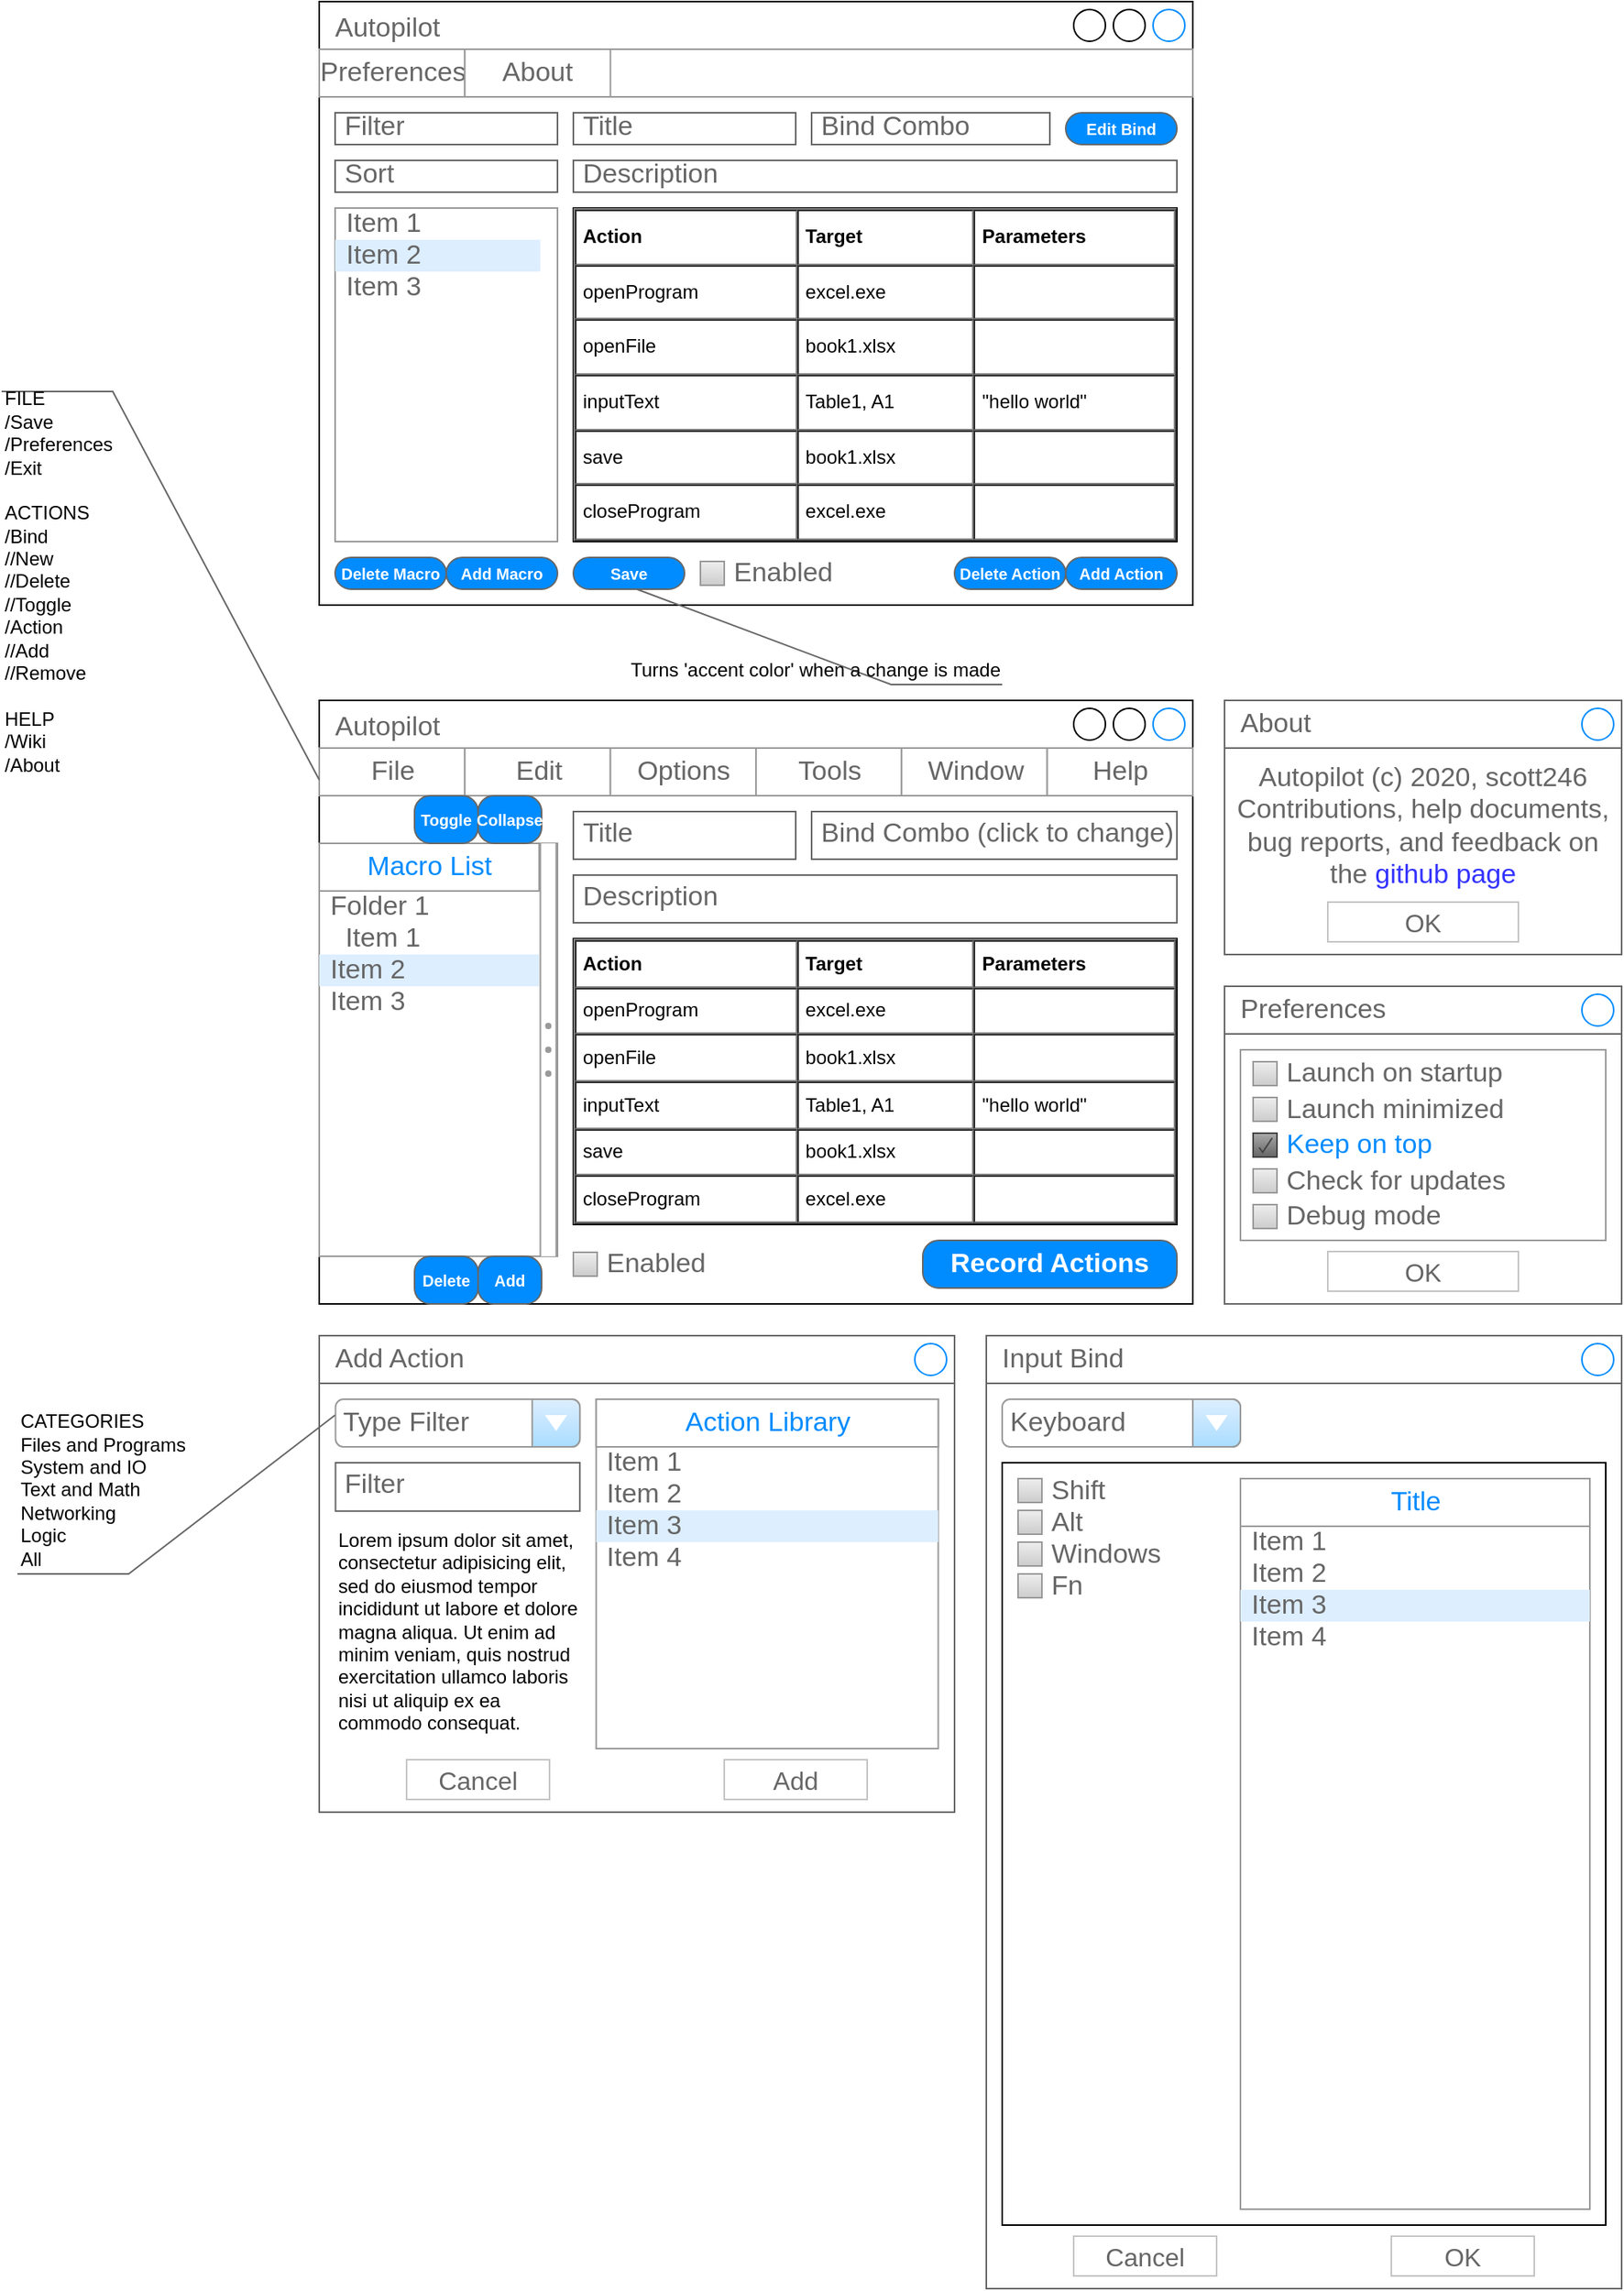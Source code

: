 <mxfile version="12.4.2" type="device" pages="1"><diagram id="YAPkU_yt1FOHtVR8c5gm" name="Views"><mxGraphModel dx="1922" dy="1892" grid="1" gridSize="10" guides="1" tooltips="1" connect="1" arrows="1" fold="1" page="1" pageScale="1" pageWidth="850" pageHeight="1100" math="0" shadow="0"><root><mxCell id="0"/><mxCell id="1" parent="0"/><mxCell id="EOJ3lp3D8dpg8eL5XDfX-2" value="Autopilot" style="strokeWidth=1;shadow=0;dashed=0;align=center;html=1;shape=mxgraph.mockup.containers.window;align=left;verticalAlign=top;spacingLeft=8;strokeColor2=#008cff;strokeColor3=#c4c4c4;fontColor=#666666;mainText=;fontSize=17;labelBackgroundColor=none;" parent="1" vertex="1"><mxGeometry x="20" y="40" width="550" height="380" as="geometry"/></mxCell><mxCell id="EOJ3lp3D8dpg8eL5XDfX-10" value="" style="strokeWidth=1;shadow=0;dashed=0;align=center;html=1;shape=mxgraph.mockup.forms.rrect;rSize=0;strokeColor=#999999;fillColor=#ffffff;" parent="1" vertex="1"><mxGeometry x="20" y="130" width="150" height="260" as="geometry"/></mxCell><mxCell id="EOJ3lp3D8dpg8eL5XDfX-11" value="Macro List" style="strokeWidth=1;shadow=0;dashed=0;align=center;html=1;shape=mxgraph.mockup.forms.rrect;rSize=0;strokeColor=#999999;fontColor=#008cff;fontSize=17;fillColor=#ffffff;resizeWidth=1;" parent="EOJ3lp3D8dpg8eL5XDfX-10" vertex="1"><mxGeometry width="138.462" height="30" relative="1" as="geometry"/></mxCell><mxCell id="EOJ3lp3D8dpg8eL5XDfX-12" value="Folder 1" style="strokeWidth=1;shadow=0;dashed=0;align=center;html=1;shape=mxgraph.mockup.forms.anchor;fontSize=17;fontColor=#666666;align=left;spacingLeft=5;resizeWidth=1;" parent="EOJ3lp3D8dpg8eL5XDfX-10" vertex="1"><mxGeometry width="138.462" height="20" relative="1" as="geometry"><mxPoint y="30" as="offset"/></mxGeometry></mxCell><mxCell id="EOJ3lp3D8dpg8eL5XDfX-13" value="&amp;nbsp; Item 1" style="strokeWidth=1;shadow=0;dashed=0;align=center;html=1;shape=mxgraph.mockup.forms.anchor;fontSize=17;fontColor=#666666;align=left;spacingLeft=5;resizeWidth=1;" parent="EOJ3lp3D8dpg8eL5XDfX-10" vertex="1"><mxGeometry width="138.462" height="20" relative="1" as="geometry"><mxPoint y="50" as="offset"/></mxGeometry></mxCell><mxCell id="EOJ3lp3D8dpg8eL5XDfX-14" value="Item 2" style="strokeWidth=1;shadow=0;dashed=0;align=center;html=1;shape=mxgraph.mockup.forms.rrect;rSize=0;fontSize=17;fontColor=#666666;align=left;spacingLeft=5;fillColor=#ddeeff;strokeColor=none;resizeWidth=1;" parent="EOJ3lp3D8dpg8eL5XDfX-10" vertex="1"><mxGeometry width="138.462" height="20" relative="1" as="geometry"><mxPoint y="70" as="offset"/></mxGeometry></mxCell><mxCell id="EOJ3lp3D8dpg8eL5XDfX-15" value="Item 3" style="strokeWidth=1;shadow=0;dashed=0;align=center;html=1;shape=mxgraph.mockup.forms.anchor;fontSize=17;fontColor=#666666;align=left;spacingLeft=5;resizeWidth=1;" parent="EOJ3lp3D8dpg8eL5XDfX-10" vertex="1"><mxGeometry width="138.462" height="20" relative="1" as="geometry"><mxPoint y="90" as="offset"/></mxGeometry></mxCell><mxCell id="EOJ3lp3D8dpg8eL5XDfX-37" value="" style="verticalLabelPosition=bottom;shadow=0;dashed=0;align=center;html=1;verticalAlign=top;strokeWidth=1;shape=mxgraph.mockup.forms.splitter;strokeColor=#999999;direction=north;" parent="EOJ3lp3D8dpg8eL5XDfX-10" vertex="1"><mxGeometry x="138.462" width="11.538" height="260" as="geometry"/></mxCell><mxCell id="EOJ3lp3D8dpg8eL5XDfX-16" value="&lt;table cellpadding=&quot;4&quot; cellspacing=&quot;0&quot; border=&quot;1&quot; style=&quot;font-size: 1em ; width: 100% ; height: 100%&quot;&gt;&lt;tbody&gt;&lt;tr&gt;&lt;th&gt;Action&lt;/th&gt;&lt;th&gt;Target&lt;/th&gt;&lt;td&gt;&lt;b&gt;Parameters&lt;/b&gt;&lt;/td&gt;&lt;/tr&gt;&lt;tr&gt;&lt;td&gt;openProgram&lt;/td&gt;&lt;td&gt;excel.exe&lt;/td&gt;&lt;td&gt;&lt;br&gt;&lt;/td&gt;&lt;/tr&gt;&lt;tr&gt;&lt;td&gt;openFile&lt;/td&gt;&lt;td&gt;book1.xlsx&lt;/td&gt;&lt;td&gt;&lt;br&gt;&lt;/td&gt;&lt;/tr&gt;&lt;tr&gt;&lt;td&gt;inputText&lt;/td&gt;&lt;td&gt;Table1, A1&lt;/td&gt;&lt;td&gt;&quot;hello world&quot;&lt;/td&gt;&lt;/tr&gt;&lt;tr&gt;&lt;td&gt;save&lt;/td&gt;&lt;td&gt;book1.xlsx&lt;/td&gt;&lt;td&gt;&lt;br&gt;&lt;/td&gt;&lt;/tr&gt;&lt;tr&gt;&lt;td&gt;closeProgram&lt;/td&gt;&lt;td&gt;excel.exe&lt;/td&gt;&lt;td&gt;&lt;br&gt;&lt;/td&gt;&lt;/tr&gt;&lt;/tbody&gt;&lt;/table&gt; " style="verticalAlign=top;align=left;overflow=fill;fontSize=12;fontFamily=Helvetica;html=1" parent="1" vertex="1"><mxGeometry x="180" y="190" width="380" height="180" as="geometry"/></mxCell><mxCell id="EOJ3lp3D8dpg8eL5XDfX-31" value="Title" style="strokeWidth=1;shadow=0;dashed=0;align=center;html=1;shape=mxgraph.mockup.text.textBox;fontColor=#666666;align=left;fontSize=17;spacingLeft=4;spacingTop=-3;strokeColor=#666666;mainText=" parent="1" vertex="1"><mxGeometry x="180" y="110" width="140" height="30" as="geometry"/></mxCell><mxCell id="EOJ3lp3D8dpg8eL5XDfX-32" value="Description" style="strokeWidth=1;shadow=0;dashed=0;align=center;html=1;shape=mxgraph.mockup.text.textBox;fontColor=#666666;align=left;fontSize=17;spacingLeft=4;spacingTop=-3;strokeColor=#666666;mainText=" parent="1" vertex="1"><mxGeometry x="180" y="150" width="380" height="30" as="geometry"/></mxCell><mxCell id="EOJ3lp3D8dpg8eL5XDfX-40" value="" style="strokeWidth=1;shadow=0;dashed=0;align=center;html=1;shape=mxgraph.mockup.containers.rrect;rSize=0;strokeColor=#666666;fontColor=#666666;fontSize=17;verticalAlign=top;whiteSpace=wrap;fillColor=#ffffff;spacingTop=32;" parent="1" vertex="1"><mxGeometry x="590" y="220" width="250" height="200" as="geometry"/></mxCell><mxCell id="EOJ3lp3D8dpg8eL5XDfX-41" value="Preferences" style="strokeWidth=1;shadow=0;dashed=0;align=center;html=1;shape=mxgraph.mockup.containers.rrect;rSize=0;fontSize=17;fontColor=#666666;strokeColor=#666666;align=left;spacingLeft=8;fillColor=#ffffff;resizeWidth=1;" parent="EOJ3lp3D8dpg8eL5XDfX-40" vertex="1"><mxGeometry width="250" height="30" relative="1" as="geometry"/></mxCell><mxCell id="EOJ3lp3D8dpg8eL5XDfX-42" value="" style="shape=ellipse;strokeColor=#008cff;resizable=0;fillColor=none;html=1;" parent="EOJ3lp3D8dpg8eL5XDfX-41" vertex="1"><mxGeometry x="1" y="0.5" width="20" height="20" relative="1" as="geometry"><mxPoint x="-25" y="-10" as="offset"/></mxGeometry></mxCell><mxCell id="EOJ3lp3D8dpg8eL5XDfX-43" value="OK" style="strokeWidth=1;shadow=0;dashed=0;align=center;html=1;shape=mxgraph.mockup.containers.rrect;rSize=0;fontSize=16;fontColor=#666666;strokeColor=#c4c4c4;resizable=0;whiteSpace=wrap;fillColor=#ffffff;" parent="EOJ3lp3D8dpg8eL5XDfX-40" vertex="1"><mxGeometry x="0.5" y="1" width="120" height="25" relative="1" as="geometry"><mxPoint x="-60" y="-33" as="offset"/></mxGeometry></mxCell><mxCell id="EOJ3lp3D8dpg8eL5XDfX-67" value="" style="strokeWidth=1;shadow=0;dashed=0;align=center;html=1;shape=mxgraph.mockup.forms.rrect;rSize=0;strokeColor=#999999;fillColor=#ffffff;recursiveResize=0;fontSize=12;" parent="EOJ3lp3D8dpg8eL5XDfX-40" vertex="1"><mxGeometry x="10" y="40" width="230" height="120" as="geometry"/></mxCell><mxCell id="EOJ3lp3D8dpg8eL5XDfX-68" value="Launch on startup" style="strokeWidth=1;shadow=0;dashed=0;align=center;html=1;shape=mxgraph.mockup.forms.rrect;rSize=0;fillColor=#eeeeee;strokeColor=#999999;gradientColor=#cccccc;align=left;spacingLeft=4;fontSize=17;fontColor=#666666;labelPosition=right;" parent="EOJ3lp3D8dpg8eL5XDfX-67" vertex="1"><mxGeometry x="8" y="7.5" width="15" height="15" as="geometry"/></mxCell><mxCell id="EOJ3lp3D8dpg8eL5XDfX-69" value="Launch minimized" style="strokeWidth=1;shadow=0;dashed=0;align=center;html=1;shape=mxgraph.mockup.forms.rrect;rSize=0;fillColor=#eeeeee;strokeColor=#999999;gradientColor=#cccccc;align=left;spacingLeft=4;fontSize=17;fontColor=#666666;labelPosition=right;" parent="EOJ3lp3D8dpg8eL5XDfX-67" vertex="1"><mxGeometry x="8" y="30" width="15" height="15" as="geometry"/></mxCell><mxCell id="EOJ3lp3D8dpg8eL5XDfX-70" value="Keep on top" style="strokeWidth=1;shadow=0;dashed=0;align=center;html=1;shape=mxgraph.mockup.forms.checkbox;rSize=0;resizable=0;fillColor=#aaaaaa;strokeColor=#444444;gradientColor=#666666;align=left;spacingLeft=4;fontSize=17;fontColor=#008cff;labelPosition=right;" parent="EOJ3lp3D8dpg8eL5XDfX-67" vertex="1"><mxGeometry x="8" y="52.5" width="15" height="15" as="geometry"/></mxCell><mxCell id="EOJ3lp3D8dpg8eL5XDfX-71" value="Debug mode" style="strokeWidth=1;shadow=0;dashed=0;align=center;html=1;shape=mxgraph.mockup.forms.rrect;rSize=0;fillColor=#eeeeee;strokeColor=#999999;gradientColor=#cccccc;align=left;spacingLeft=4;fontSize=17;fontColor=#666666;labelPosition=right;" parent="EOJ3lp3D8dpg8eL5XDfX-67" vertex="1"><mxGeometry x="8" y="97.5" width="15" height="15" as="geometry"/></mxCell><mxCell id="EOJ3lp3D8dpg8eL5XDfX-116" value="Check for updates" style="strokeWidth=1;shadow=0;dashed=0;align=center;html=1;shape=mxgraph.mockup.forms.rrect;rSize=0;fillColor=#eeeeee;strokeColor=#999999;gradientColor=#cccccc;align=left;spacingLeft=4;fontSize=17;fontColor=#666666;labelPosition=right;" parent="EOJ3lp3D8dpg8eL5XDfX-67" vertex="1"><mxGeometry x="8" y="75" width="15" height="15" as="geometry"/></mxCell><mxCell id="EOJ3lp3D8dpg8eL5XDfX-44" value="Autopilot (c) 2020, scott246&lt;br&gt;Contributions, help documents, bug reports, and feedback on the&amp;nbsp;&lt;font color=&quot;#3333ff&quot;&gt;github page&lt;br&gt;&lt;/font&gt;" style="strokeWidth=1;shadow=0;dashed=0;align=center;html=1;shape=mxgraph.mockup.containers.rrect;rSize=0;strokeColor=#666666;fontColor=#666666;fontSize=17;verticalAlign=top;whiteSpace=wrap;fillColor=#ffffff;spacingTop=32;" parent="1" vertex="1"><mxGeometry x="590" y="40" width="250" height="160" as="geometry"/></mxCell><mxCell id="EOJ3lp3D8dpg8eL5XDfX-45" value="About" style="strokeWidth=1;shadow=0;dashed=0;align=center;html=1;shape=mxgraph.mockup.containers.rrect;rSize=0;fontSize=17;fontColor=#666666;strokeColor=#666666;align=left;spacingLeft=8;fillColor=#ffffff;resizeWidth=1;" parent="EOJ3lp3D8dpg8eL5XDfX-44" vertex="1"><mxGeometry width="250" height="30" relative="1" as="geometry"/></mxCell><mxCell id="EOJ3lp3D8dpg8eL5XDfX-46" value="" style="shape=ellipse;strokeColor=#008cff;resizable=0;fillColor=none;html=1;" parent="EOJ3lp3D8dpg8eL5XDfX-45" vertex="1"><mxGeometry x="1" y="0.5" width="20" height="20" relative="1" as="geometry"><mxPoint x="-25" y="-10" as="offset"/></mxGeometry></mxCell><mxCell id="EOJ3lp3D8dpg8eL5XDfX-47" value="OK" style="strokeWidth=1;shadow=0;dashed=0;align=center;html=1;shape=mxgraph.mockup.containers.rrect;rSize=0;fontSize=16;fontColor=#666666;strokeColor=#c4c4c4;resizable=0;whiteSpace=wrap;fillColor=#ffffff;" parent="EOJ3lp3D8dpg8eL5XDfX-44" vertex="1"><mxGeometry x="0.5" y="1" width="120" height="25" relative="1" as="geometry"><mxPoint x="-60" y="-33" as="offset"/></mxGeometry></mxCell><mxCell id="EOJ3lp3D8dpg8eL5XDfX-48" value="Bind Combo (click to change)" style="strokeWidth=1;shadow=0;dashed=0;align=center;html=1;shape=mxgraph.mockup.text.textBox;fontColor=#666666;align=left;fontSize=17;spacingLeft=4;spacingTop=-3;strokeColor=#666666;mainText=" parent="1" vertex="1"><mxGeometry x="330" y="110" width="230" height="30" as="geometry"/></mxCell><mxCell id="EOJ3lp3D8dpg8eL5XDfX-53" value="" style="strokeWidth=1;shadow=0;dashed=0;align=center;html=1;shape=mxgraph.mockup.containers.rrect;rSize=0;strokeColor=#666666;fontColor=#666666;fontSize=17;verticalAlign=top;whiteSpace=wrap;fillColor=#ffffff;spacingTop=32;" parent="1" vertex="1"><mxGeometry x="440" y="440" width="400" height="600" as="geometry"/></mxCell><mxCell id="EOJ3lp3D8dpg8eL5XDfX-54" value="Input Bind" style="strokeWidth=1;shadow=0;dashed=0;align=center;html=1;shape=mxgraph.mockup.containers.rrect;rSize=0;fontSize=17;fontColor=#666666;strokeColor=#666666;align=left;spacingLeft=8;fillColor=none;resizeWidth=1;" parent="EOJ3lp3D8dpg8eL5XDfX-53" vertex="1"><mxGeometry width="400" height="30" relative="1" as="geometry"/></mxCell><mxCell id="EOJ3lp3D8dpg8eL5XDfX-55" value="" style="shape=ellipse;strokeColor=#008cff;resizable=0;fillColor=none;html=1;" parent="EOJ3lp3D8dpg8eL5XDfX-54" vertex="1"><mxGeometry x="1" y="0.5" width="20" height="20" relative="1" as="geometry"><mxPoint x="-25" y="-10" as="offset"/></mxGeometry></mxCell><mxCell id="EOJ3lp3D8dpg8eL5XDfX-56" value="Cancel" style="strokeWidth=1;shadow=0;dashed=0;align=center;html=1;shape=mxgraph.mockup.containers.rrect;rSize=0;fontSize=16;fontColor=#666666;strokeColor=#c4c4c4;whiteSpace=wrap;fillColor=none;" parent="EOJ3lp3D8dpg8eL5XDfX-53" vertex="1"><mxGeometry x="0.25" y="1" width="90" height="25" relative="1" as="geometry"><mxPoint x="-45" y="-33" as="offset"/></mxGeometry></mxCell><mxCell id="EOJ3lp3D8dpg8eL5XDfX-57" value="OK" style="strokeWidth=1;shadow=0;dashed=0;align=center;html=1;shape=mxgraph.mockup.containers.rrect;rSize=0;fontSize=16;fontColor=#666666;strokeColor=#c4c4c4;whiteSpace=wrap;fillColor=none;" parent="EOJ3lp3D8dpg8eL5XDfX-53" vertex="1"><mxGeometry x="0.75" y="1" width="90" height="25" relative="1" as="geometry"><mxPoint x="-45" y="-33" as="offset"/></mxGeometry></mxCell><mxCell id="EOJ3lp3D8dpg8eL5XDfX-99" value="Keyboard" style="strokeWidth=1;shadow=0;dashed=0;align=center;html=1;shape=mxgraph.mockup.forms.comboBox;strokeColor=#999999;fillColor=#ddeeff;align=left;fillColor2=#aaddff;mainText=;fontColor=#666666;fontSize=17;spacingLeft=3;" parent="EOJ3lp3D8dpg8eL5XDfX-53" vertex="1"><mxGeometry x="10" y="40" width="150" height="30" as="geometry"/></mxCell><mxCell id="EOJ3lp3D8dpg8eL5XDfX-101" value="" style="rounded=0;whiteSpace=wrap;html=1;fontSize=12;" parent="EOJ3lp3D8dpg8eL5XDfX-53" vertex="1"><mxGeometry x="10" y="80" width="380" height="480" as="geometry"/></mxCell><mxCell id="EOJ3lp3D8dpg8eL5XDfX-102" value="" style="strokeWidth=1;shadow=0;dashed=0;align=center;html=1;shape=mxgraph.mockup.forms.rrect;rSize=0;strokeColor=#999999;fillColor=#ffffff;fontSize=12;" parent="EOJ3lp3D8dpg8eL5XDfX-53" vertex="1"><mxGeometry x="160" y="90" width="220" height="460" as="geometry"/></mxCell><mxCell id="EOJ3lp3D8dpg8eL5XDfX-103" value="Title" style="strokeWidth=1;shadow=0;dashed=0;align=center;html=1;shape=mxgraph.mockup.forms.rrect;rSize=0;strokeColor=#999999;fontColor=#008cff;fontSize=17;fillColor=#ffffff;resizeWidth=1;" parent="EOJ3lp3D8dpg8eL5XDfX-102" vertex="1"><mxGeometry width="220.0" height="30" relative="1" as="geometry"/></mxCell><mxCell id="EOJ3lp3D8dpg8eL5XDfX-104" value="Item 1" style="strokeWidth=1;shadow=0;dashed=0;align=center;html=1;shape=mxgraph.mockup.forms.anchor;fontSize=17;fontColor=#666666;align=left;spacingLeft=5;resizeWidth=1;" parent="EOJ3lp3D8dpg8eL5XDfX-102" vertex="1"><mxGeometry width="220.0" height="20" relative="1" as="geometry"><mxPoint y="30" as="offset"/></mxGeometry></mxCell><mxCell id="EOJ3lp3D8dpg8eL5XDfX-105" value="Item 2" style="strokeWidth=1;shadow=0;dashed=0;align=center;html=1;shape=mxgraph.mockup.forms.anchor;fontSize=17;fontColor=#666666;align=left;spacingLeft=5;resizeWidth=1;" parent="EOJ3lp3D8dpg8eL5XDfX-102" vertex="1"><mxGeometry width="220.0" height="20" relative="1" as="geometry"><mxPoint y="50" as="offset"/></mxGeometry></mxCell><mxCell id="EOJ3lp3D8dpg8eL5XDfX-106" value="Item 3" style="strokeWidth=1;shadow=0;dashed=0;align=center;html=1;shape=mxgraph.mockup.forms.rrect;rSize=0;fontSize=17;fontColor=#666666;align=left;spacingLeft=5;fillColor=#ddeeff;strokeColor=none;resizeWidth=1;" parent="EOJ3lp3D8dpg8eL5XDfX-102" vertex="1"><mxGeometry width="220.0" height="20" relative="1" as="geometry"><mxPoint y="70" as="offset"/></mxGeometry></mxCell><mxCell id="EOJ3lp3D8dpg8eL5XDfX-107" value="Item 4" style="strokeWidth=1;shadow=0;dashed=0;align=center;html=1;shape=mxgraph.mockup.forms.anchor;fontSize=17;fontColor=#666666;align=left;spacingLeft=5;resizeWidth=1;" parent="EOJ3lp3D8dpg8eL5XDfX-102" vertex="1"><mxGeometry width="220.0" height="20" relative="1" as="geometry"><mxPoint y="90" as="offset"/></mxGeometry></mxCell><mxCell id="EOJ3lp3D8dpg8eL5XDfX-108" value="Shift" style="strokeWidth=1;shadow=0;dashed=0;align=center;html=1;shape=mxgraph.mockup.forms.rrect;rSize=0;fillColor=#eeeeee;strokeColor=#999999;gradientColor=#cccccc;align=left;spacingLeft=4;fontSize=17;fontColor=#666666;labelPosition=right;" parent="EOJ3lp3D8dpg8eL5XDfX-53" vertex="1"><mxGeometry x="20" y="90" width="15" height="15" as="geometry"/></mxCell><mxCell id="EOJ3lp3D8dpg8eL5XDfX-109" value="Alt" style="strokeWidth=1;shadow=0;dashed=0;align=center;html=1;shape=mxgraph.mockup.forms.rrect;rSize=0;fillColor=#eeeeee;strokeColor=#999999;gradientColor=#cccccc;align=left;spacingLeft=4;fontSize=17;fontColor=#666666;labelPosition=right;" parent="EOJ3lp3D8dpg8eL5XDfX-53" vertex="1"><mxGeometry x="20" y="110" width="15" height="15" as="geometry"/></mxCell><mxCell id="EOJ3lp3D8dpg8eL5XDfX-110" value="Windows" style="strokeWidth=1;shadow=0;dashed=0;align=center;html=1;shape=mxgraph.mockup.forms.rrect;rSize=0;fillColor=#eeeeee;strokeColor=#999999;gradientColor=#cccccc;align=left;spacingLeft=4;fontSize=17;fontColor=#666666;labelPosition=right;" parent="EOJ3lp3D8dpg8eL5XDfX-53" vertex="1"><mxGeometry x="20" y="130" width="15" height="15" as="geometry"/></mxCell><mxCell id="EOJ3lp3D8dpg8eL5XDfX-113" value="Fn" style="strokeWidth=1;shadow=0;dashed=0;align=center;html=1;shape=mxgraph.mockup.forms.rrect;rSize=0;fillColor=#eeeeee;strokeColor=#999999;gradientColor=#cccccc;align=left;spacingLeft=4;fontSize=17;fontColor=#666666;labelPosition=right;" parent="EOJ3lp3D8dpg8eL5XDfX-53" vertex="1"><mxGeometry x="20" y="150" width="15" height="15" as="geometry"/></mxCell><mxCell id="EOJ3lp3D8dpg8eL5XDfX-59" value="Record Actions" style="strokeWidth=1;shadow=0;dashed=0;align=center;html=1;shape=mxgraph.mockup.buttons.button;strokeColor=#666666;fontColor=#ffffff;mainText=;buttonStyle=round;fontSize=17;fontStyle=1;fillColor=#008cff;whiteSpace=wrap;" parent="1" vertex="1"><mxGeometry x="400" y="380" width="160" height="30" as="geometry"/></mxCell><mxCell id="EOJ3lp3D8dpg8eL5XDfX-17" value="" style="strokeWidth=1;shadow=0;dashed=0;align=center;html=1;shape=mxgraph.mockup.forms.rrect;rSize=0;strokeColor=#999999;" parent="1" vertex="1"><mxGeometry x="20" y="70" width="550" height="30" as="geometry"/></mxCell><mxCell id="EOJ3lp3D8dpg8eL5XDfX-18" value="File" style="strokeColor=inherit;fillColor=inherit;gradientColor=inherit;strokeWidth=1;shadow=0;dashed=0;align=center;html=1;shape=mxgraph.mockup.forms.rrect;rSize=0;fontSize=17;fontColor=#666666;" parent="EOJ3lp3D8dpg8eL5XDfX-17" vertex="1"><mxGeometry width="91.667" height="30" as="geometry"/></mxCell><mxCell id="EOJ3lp3D8dpg8eL5XDfX-19" value="Edit" style="strokeColor=inherit;fillColor=inherit;gradientColor=inherit;strokeWidth=1;shadow=0;dashed=0;align=center;html=1;shape=mxgraph.mockup.forms.rrect;rSize=0;fontSize=17;fontColor=#666666;" parent="EOJ3lp3D8dpg8eL5XDfX-17" vertex="1"><mxGeometry x="91.667" width="91.667" height="30" as="geometry"/></mxCell><mxCell id="EOJ3lp3D8dpg8eL5XDfX-20" value="Options" style="strokeColor=inherit;fillColor=inherit;gradientColor=inherit;strokeWidth=1;shadow=0;dashed=0;align=center;html=1;shape=mxgraph.mockup.forms.rrect;rSize=0;fontSize=17;fontColor=#666666;" parent="EOJ3lp3D8dpg8eL5XDfX-17" vertex="1"><mxGeometry x="183.333" width="91.667" height="30" as="geometry"/></mxCell><mxCell id="EOJ3lp3D8dpg8eL5XDfX-21" value="Tools" style="strokeColor=inherit;fillColor=inherit;gradientColor=inherit;strokeWidth=1;shadow=0;dashed=0;align=center;html=1;shape=mxgraph.mockup.forms.rrect;rSize=0;fontSize=17;fontColor=#666666;" parent="EOJ3lp3D8dpg8eL5XDfX-17" vertex="1"><mxGeometry x="275.0" width="91.667" height="30" as="geometry"/></mxCell><mxCell id="EOJ3lp3D8dpg8eL5XDfX-22" value="Window" style="strokeColor=inherit;fillColor=inherit;gradientColor=inherit;strokeWidth=1;shadow=0;dashed=0;align=center;html=1;shape=mxgraph.mockup.forms.rrect;rSize=0;fontSize=17;fontColor=#666666;" parent="EOJ3lp3D8dpg8eL5XDfX-17" vertex="1"><mxGeometry x="366.667" width="91.667" height="30" as="geometry"/></mxCell><mxCell id="EOJ3lp3D8dpg8eL5XDfX-23" value="Help" style="strokeColor=inherit;fillColor=inherit;gradientColor=inherit;strokeWidth=1;shadow=0;dashed=0;align=center;html=1;shape=mxgraph.mockup.forms.rrect;rSize=0;fontSize=17;fontColor=#666666;" parent="EOJ3lp3D8dpg8eL5XDfX-17" vertex="1"><mxGeometry x="458.333" width="91.667" height="30" as="geometry"/></mxCell><mxCell id="EOJ3lp3D8dpg8eL5XDfX-72" value="Enabled" style="strokeWidth=1;shadow=0;dashed=0;align=center;html=1;shape=mxgraph.mockup.forms.rrect;rSize=0;fillColor=#eeeeee;strokeColor=#999999;gradientColor=#cccccc;align=left;spacingLeft=4;fontSize=17;fontColor=#666666;labelPosition=right;" parent="1" vertex="1"><mxGeometry x="180" y="387.5" width="15" height="15" as="geometry"/></mxCell><mxCell id="EOJ3lp3D8dpg8eL5XDfX-79" value="" style="strokeWidth=1;shadow=0;dashed=0;align=center;html=1;shape=mxgraph.mockup.containers.rrect;rSize=0;strokeColor=#666666;fontColor=#666666;fontSize=17;verticalAlign=top;whiteSpace=wrap;fillColor=#ffffff;spacingTop=32;" parent="1" vertex="1"><mxGeometry x="20" y="440" width="400" height="300" as="geometry"/></mxCell><mxCell id="EOJ3lp3D8dpg8eL5XDfX-80" value="Add Action" style="strokeWidth=1;shadow=0;dashed=0;align=center;html=1;shape=mxgraph.mockup.containers.rrect;rSize=0;fontSize=17;fontColor=#666666;strokeColor=#666666;align=left;spacingLeft=8;fillColor=none;resizeWidth=1;" parent="EOJ3lp3D8dpg8eL5XDfX-79" vertex="1"><mxGeometry width="400.0" height="30" relative="1" as="geometry"/></mxCell><mxCell id="EOJ3lp3D8dpg8eL5XDfX-81" value="" style="shape=ellipse;strokeColor=#008cff;resizable=0;fillColor=none;html=1;" parent="EOJ3lp3D8dpg8eL5XDfX-80" vertex="1"><mxGeometry x="1" y="0.5" width="20" height="20" relative="1" as="geometry"><mxPoint x="-25" y="-10" as="offset"/></mxGeometry></mxCell><mxCell id="EOJ3lp3D8dpg8eL5XDfX-82" value="Cancel" style="strokeWidth=1;shadow=0;dashed=0;align=center;html=1;shape=mxgraph.mockup.containers.rrect;rSize=0;fontSize=16;fontColor=#666666;strokeColor=#c4c4c4;whiteSpace=wrap;fillColor=none;" parent="EOJ3lp3D8dpg8eL5XDfX-79" vertex="1"><mxGeometry x="0.25" y="1" width="90" height="25" relative="1" as="geometry"><mxPoint x="-45" y="-33" as="offset"/></mxGeometry></mxCell><mxCell id="EOJ3lp3D8dpg8eL5XDfX-83" value="Add" style="strokeWidth=1;shadow=0;dashed=0;align=center;html=1;shape=mxgraph.mockup.containers.rrect;rSize=0;fontSize=16;fontColor=#666666;strokeColor=#c4c4c4;whiteSpace=wrap;fillColor=none;" parent="EOJ3lp3D8dpg8eL5XDfX-79" vertex="1"><mxGeometry x="0.75" y="1" width="90" height="25" relative="1" as="geometry"><mxPoint x="-45" y="-33" as="offset"/></mxGeometry></mxCell><mxCell id="EOJ3lp3D8dpg8eL5XDfX-34" value="Type Filter" style="strokeWidth=1;shadow=0;dashed=0;align=center;html=1;shape=mxgraph.mockup.forms.comboBox;strokeColor=#999999;fillColor=#ddeeff;align=left;fillColor2=#aaddff;mainText=;fontColor=#666666;fontSize=17;spacingLeft=3;" parent="EOJ3lp3D8dpg8eL5XDfX-79" vertex="1"><mxGeometry x="10.256" y="40" width="153.846" height="30" as="geometry"/></mxCell><mxCell id="EOJ3lp3D8dpg8eL5XDfX-35" value="Filter" style="strokeWidth=1;shadow=0;dashed=0;align=center;html=1;shape=mxgraph.mockup.text.textBox;fontColor=#666666;align=left;fontSize=17;spacingLeft=4;spacingTop=-3;strokeColor=#666666;mainText=" parent="EOJ3lp3D8dpg8eL5XDfX-79" vertex="1"><mxGeometry x="10.256" y="80" width="153.846" height="30.43" as="geometry"/></mxCell><mxCell id="EOJ3lp3D8dpg8eL5XDfX-25" value="" style="strokeWidth=1;shadow=0;dashed=0;align=center;html=1;shape=mxgraph.mockup.forms.rrect;rSize=0;strokeColor=#999999;fillColor=#ffffff;verticalAlign=top;" parent="EOJ3lp3D8dpg8eL5XDfX-79" vertex="1"><mxGeometry x="174.359" y="40" width="215.385" height="220" as="geometry"/></mxCell><mxCell id="EOJ3lp3D8dpg8eL5XDfX-26" value="Action Library" style="strokeWidth=1;shadow=0;dashed=0;align=center;html=1;shape=mxgraph.mockup.forms.rrect;rSize=0;strokeColor=#999999;fontColor=#008cff;fontSize=17;fillColor=#ffffff;resizeWidth=1;" parent="EOJ3lp3D8dpg8eL5XDfX-25" vertex="1"><mxGeometry width="215.385" height="30" relative="1" as="geometry"/></mxCell><mxCell id="EOJ3lp3D8dpg8eL5XDfX-27" value="Item 1" style="strokeWidth=1;shadow=0;dashed=0;align=center;html=1;shape=mxgraph.mockup.forms.anchor;fontSize=17;fontColor=#666666;align=left;spacingLeft=5;resizeWidth=1;" parent="EOJ3lp3D8dpg8eL5XDfX-25" vertex="1"><mxGeometry width="215.385" height="20" relative="1" as="geometry"><mxPoint y="30.0" as="offset"/></mxGeometry></mxCell><mxCell id="EOJ3lp3D8dpg8eL5XDfX-28" value="Item 2" style="strokeWidth=1;shadow=0;dashed=0;align=center;html=1;shape=mxgraph.mockup.forms.anchor;fontSize=17;fontColor=#666666;align=left;spacingLeft=5;resizeWidth=1;" parent="EOJ3lp3D8dpg8eL5XDfX-25" vertex="1"><mxGeometry width="215.385" height="20" relative="1" as="geometry"><mxPoint y="50.0" as="offset"/></mxGeometry></mxCell><mxCell id="EOJ3lp3D8dpg8eL5XDfX-29" value="Item 3" style="strokeWidth=1;shadow=0;dashed=0;align=center;html=1;shape=mxgraph.mockup.forms.rrect;rSize=0;fontSize=17;fontColor=#666666;align=left;spacingLeft=5;fillColor=#ddeeff;strokeColor=none;resizeWidth=1;" parent="EOJ3lp3D8dpg8eL5XDfX-25" vertex="1"><mxGeometry width="215.385" height="20" relative="1" as="geometry"><mxPoint y="70" as="offset"/></mxGeometry></mxCell><mxCell id="EOJ3lp3D8dpg8eL5XDfX-30" value="Item 4" style="strokeWidth=1;shadow=0;dashed=0;align=center;html=1;shape=mxgraph.mockup.forms.anchor;fontSize=17;fontColor=#666666;align=left;spacingLeft=5;resizeWidth=1;" parent="EOJ3lp3D8dpg8eL5XDfX-25" vertex="1"><mxGeometry width="215.385" height="20" relative="1" as="geometry"><mxPoint y="90" as="offset"/></mxGeometry></mxCell><mxCell id="EOJ3lp3D8dpg8eL5XDfX-88" value="Lorem ipsum dolor sit amet, consectetur adipisicing elit, sed do eiusmod tempor incididunt ut labore et dolore magna aliqua. Ut enim ad minim veniam, quis nostrud exercitation ullamco laboris nisi ut aliquip ex ea commodo consequat." style="text;spacingTop=-5;whiteSpace=wrap;html=1;align=left;fontSize=12;fontFamily=Helvetica;fillColor=none;strokeColor=none;" parent="EOJ3lp3D8dpg8eL5XDfX-25" vertex="1"><mxGeometry x="-164.103" y="80" width="153.979" height="140" as="geometry"/></mxCell><mxCell id="hbIDWwTK1MXevj4rBOHK-6" value="FILE&lt;br&gt;/Save&lt;br&gt;/Preferences&lt;br&gt;/Exit&lt;br&gt;&lt;br&gt;ACTIONS&lt;br&gt;/Bind&lt;br&gt;//New&lt;br&gt;//Delete&lt;br&gt;//Toggle&lt;br&gt;/Action&lt;br&gt;//Add&lt;br&gt;//Remove&lt;br&gt;&lt;br&gt;HELP&lt;br&gt;/Wiki&lt;br&gt;/About" style="strokeWidth=1;shadow=0;dashed=0;align=center;shape=mxgraph.mockup.text.callout;linkText=;textSize=17;textColor=#666666;callDir=NW;callStyle=line;fontSize=12;fontColor=#000000;align=left;verticalAlign=bottom;strokeColor=#666666;html=1;" parent="1" vertex="1"><mxGeometry x="-180" y="-180" width="200" height="270" as="geometry"/></mxCell><mxCell id="hbIDWwTK1MXevj4rBOHK-8" value="CATEGORIES&lt;br style=&quot;font-size: 12px;&quot;&gt;Files and Programs&lt;br style=&quot;font-size: 12px;&quot;&gt;System and IO&lt;br style=&quot;font-size: 12px;&quot;&gt;Text and Math&lt;br style=&quot;font-size: 12px;&quot;&gt;Networking&lt;br style=&quot;font-size: 12px;&quot;&gt;Logic&lt;br style=&quot;font-size: 12px;&quot;&gt;All" style="strokeWidth=1;shadow=0;dashed=0;align=center;html=1;shape=mxgraph.mockup.text.callout;linkText=;textSize=17;textColor=#666666;callDir=SW;callStyle=line;fontSize=12;fontColor=#000000;align=left;verticalAlign=bottom;strokeColor=#666666;" parent="1" vertex="1"><mxGeometry x="-170" y="490" width="200" height="100" as="geometry"/></mxCell><mxCell id="ih9FJO_sBkb6bJAhVqdp-1" value="Add" style="strokeWidth=1;shadow=0;dashed=0;align=center;html=1;shape=mxgraph.mockup.buttons.button;strokeColor=#666666;fontColor=#ffffff;mainText=;buttonStyle=round;fontSize=10;fontStyle=1;fillColor=#008cff;whiteSpace=wrap;" parent="1" vertex="1"><mxGeometry x="120" y="390" width="40" height="30" as="geometry"/></mxCell><mxCell id="ih9FJO_sBkb6bJAhVqdp-3" value="Toggle" style="strokeWidth=1;shadow=0;dashed=0;align=center;html=1;shape=mxgraph.mockup.buttons.button;strokeColor=#666666;fontColor=#ffffff;mainText=;buttonStyle=round;fontSize=10;fontStyle=1;fillColor=#008cff;whiteSpace=wrap;" parent="1" vertex="1"><mxGeometry x="80" y="100" width="40" height="30" as="geometry"/></mxCell><mxCell id="ih9FJO_sBkb6bJAhVqdp-2" value="Delete" style="strokeWidth=1;shadow=0;dashed=0;align=center;html=1;shape=mxgraph.mockup.buttons.button;strokeColor=#666666;fontColor=#ffffff;mainText=;buttonStyle=round;fontSize=10;fontStyle=1;fillColor=#008cff;whiteSpace=wrap;" parent="1" vertex="1"><mxGeometry x="80" y="390" width="40" height="30" as="geometry"/></mxCell><mxCell id="ih9FJO_sBkb6bJAhVqdp-4" value="Collapse" style="strokeWidth=1;shadow=0;dashed=0;align=center;html=1;shape=mxgraph.mockup.buttons.button;strokeColor=#666666;fontColor=#ffffff;mainText=;buttonStyle=round;fontSize=10;fontStyle=1;fillColor=#008cff;whiteSpace=wrap;" parent="1" vertex="1"><mxGeometry x="120" y="100" width="40" height="30" as="geometry"/></mxCell><mxCell id="aWUXtCaBUjbwZ6OJpYQv-1" value="Autopilot" style="strokeWidth=1;shadow=0;dashed=0;align=center;html=1;shape=mxgraph.mockup.containers.window;align=left;verticalAlign=top;spacingLeft=8;strokeColor2=#008cff;strokeColor3=#c4c4c4;fontColor=#666666;mainText=;fontSize=17;labelBackgroundColor=none;" parent="1" vertex="1"><mxGeometry x="20" y="-400" width="550" height="380" as="geometry"/></mxCell><mxCell id="aWUXtCaBUjbwZ6OJpYQv-2" value="" style="strokeWidth=1;shadow=0;dashed=0;align=center;html=1;shape=mxgraph.mockup.forms.rrect;rSize=0;strokeColor=#999999;fillColor=#ffffff;" parent="1" vertex="1"><mxGeometry x="30" y="-270" width="140" height="210" as="geometry"/></mxCell><mxCell id="aWUXtCaBUjbwZ6OJpYQv-4" value="Item 1" style="strokeWidth=1;shadow=0;dashed=0;align=center;html=1;shape=mxgraph.mockup.forms.anchor;fontSize=17;fontColor=#666666;align=left;spacingLeft=5;resizeWidth=1;" parent="aWUXtCaBUjbwZ6OJpYQv-2" vertex="1"><mxGeometry width="129.231" height="20" relative="1" as="geometry"><mxPoint as="offset"/></mxGeometry></mxCell><mxCell id="aWUXtCaBUjbwZ6OJpYQv-6" value="Item 2" style="strokeWidth=1;shadow=0;dashed=0;align=center;html=1;shape=mxgraph.mockup.forms.rrect;rSize=0;fontSize=17;fontColor=#666666;align=left;spacingLeft=5;fillColor=#ddeeff;strokeColor=none;resizeWidth=1;" parent="aWUXtCaBUjbwZ6OJpYQv-2" vertex="1"><mxGeometry width="129.231" height="20" relative="1" as="geometry"><mxPoint y="20" as="offset"/></mxGeometry></mxCell><mxCell id="aWUXtCaBUjbwZ6OJpYQv-7" value="Item 3" style="strokeWidth=1;shadow=0;dashed=0;align=center;html=1;shape=mxgraph.mockup.forms.anchor;fontSize=17;fontColor=#666666;align=left;spacingLeft=5;resizeWidth=1;" parent="aWUXtCaBUjbwZ6OJpYQv-2" vertex="1"><mxGeometry width="129.231" height="20" relative="1" as="geometry"><mxPoint y="40" as="offset"/></mxGeometry></mxCell><mxCell id="aWUXtCaBUjbwZ6OJpYQv-9" value="&lt;table cellpadding=&quot;4&quot; cellspacing=&quot;0&quot; border=&quot;1&quot; style=&quot;font-size: 1em ; width: 100% ; height: 100%&quot;&gt;&lt;tbody&gt;&lt;tr&gt;&lt;th&gt;Action&lt;/th&gt;&lt;th&gt;Target&lt;/th&gt;&lt;td&gt;&lt;b&gt;Parameters&lt;/b&gt;&lt;/td&gt;&lt;/tr&gt;&lt;tr&gt;&lt;td&gt;openProgram&lt;/td&gt;&lt;td&gt;excel.exe&lt;/td&gt;&lt;td&gt;&lt;br&gt;&lt;/td&gt;&lt;/tr&gt;&lt;tr&gt;&lt;td&gt;openFile&lt;/td&gt;&lt;td&gt;book1.xlsx&lt;/td&gt;&lt;td&gt;&lt;br&gt;&lt;/td&gt;&lt;/tr&gt;&lt;tr&gt;&lt;td&gt;inputText&lt;/td&gt;&lt;td&gt;Table1, A1&lt;/td&gt;&lt;td&gt;&quot;hello world&quot;&lt;/td&gt;&lt;/tr&gt;&lt;tr&gt;&lt;td&gt;save&lt;/td&gt;&lt;td&gt;book1.xlsx&lt;/td&gt;&lt;td&gt;&lt;br&gt;&lt;/td&gt;&lt;/tr&gt;&lt;tr&gt;&lt;td&gt;closeProgram&lt;/td&gt;&lt;td&gt;excel.exe&lt;/td&gt;&lt;td&gt;&lt;br&gt;&lt;/td&gt;&lt;/tr&gt;&lt;/tbody&gt;&lt;/table&gt; " style="verticalAlign=top;align=left;overflow=fill;fontSize=12;fontFamily=Helvetica;html=1" parent="1" vertex="1"><mxGeometry x="180" y="-270" width="380" height="210" as="geometry"/></mxCell><mxCell id="aWUXtCaBUjbwZ6OJpYQv-10" value="Title" style="strokeWidth=1;shadow=0;dashed=0;align=center;html=1;shape=mxgraph.mockup.text.textBox;fontColor=#666666;align=left;fontSize=17;spacingLeft=4;spacingTop=-3;strokeColor=#666666;mainText=" parent="1" vertex="1"><mxGeometry x="180" y="-330" width="140" height="20" as="geometry"/></mxCell><mxCell id="aWUXtCaBUjbwZ6OJpYQv-11" value="Description" style="strokeWidth=1;shadow=0;dashed=0;align=center;html=1;shape=mxgraph.mockup.text.textBox;fontColor=#666666;align=left;fontSize=17;spacingLeft=4;spacingTop=-3;strokeColor=#666666;mainText=" parent="1" vertex="1"><mxGeometry x="180" y="-300" width="380" height="20" as="geometry"/></mxCell><mxCell id="aWUXtCaBUjbwZ6OJpYQv-12" value="Bind Combo" style="strokeWidth=1;shadow=0;dashed=0;align=center;html=1;shape=mxgraph.mockup.text.textBox;fontColor=#666666;align=left;fontSize=17;spacingLeft=4;spacingTop=-3;strokeColor=#666666;mainText=" parent="1" vertex="1"><mxGeometry x="330" y="-330" width="150" height="20" as="geometry"/></mxCell><mxCell id="aWUXtCaBUjbwZ6OJpYQv-21" value="Enabled" style="strokeWidth=1;shadow=0;dashed=0;align=center;html=1;shape=mxgraph.mockup.forms.rrect;rSize=0;fillColor=#eeeeee;strokeColor=#999999;gradientColor=#cccccc;align=left;spacingLeft=4;fontSize=17;fontColor=#666666;labelPosition=right;" parent="1" vertex="1"><mxGeometry x="260" y="-47.5" width="15" height="15" as="geometry"/></mxCell><mxCell id="aWUXtCaBUjbwZ6OJpYQv-22" value="Add Macro" style="strokeWidth=1;shadow=0;dashed=0;align=center;html=1;shape=mxgraph.mockup.buttons.button;strokeColor=#666666;fontColor=#ffffff;mainText=;buttonStyle=round;fontSize=10;fontStyle=1;fillColor=#008cff;whiteSpace=wrap;" parent="1" vertex="1"><mxGeometry x="100" y="-50" width="70" height="20" as="geometry"/></mxCell><mxCell id="aWUXtCaBUjbwZ6OJpYQv-24" value="Delete Macro" style="strokeWidth=1;shadow=0;dashed=0;align=center;html=1;shape=mxgraph.mockup.buttons.button;strokeColor=#666666;fontColor=#ffffff;mainText=;buttonStyle=round;fontSize=10;fontStyle=1;fillColor=#008cff;whiteSpace=wrap;" parent="1" vertex="1"><mxGeometry x="30" y="-50" width="70" height="20" as="geometry"/></mxCell><mxCell id="aWUXtCaBUjbwZ6OJpYQv-26" value="Filter" style="strokeWidth=1;shadow=0;dashed=0;align=center;html=1;shape=mxgraph.mockup.text.textBox;fontColor=#666666;align=left;fontSize=17;spacingLeft=4;spacingTop=-3;strokeColor=#666666;mainText=" parent="1" vertex="1"><mxGeometry x="30" y="-330" width="140" height="20" as="geometry"/></mxCell><mxCell id="aWUXtCaBUjbwZ6OJpYQv-35" value="Sort" style="strokeWidth=1;shadow=0;dashed=0;align=center;html=1;shape=mxgraph.mockup.text.textBox;fontColor=#666666;align=left;fontSize=17;spacingLeft=4;spacingTop=-3;strokeColor=#666666;mainText=" parent="1" vertex="1"><mxGeometry x="30" y="-300" width="140" height="20" as="geometry"/></mxCell><mxCell id="aWUXtCaBUjbwZ6OJpYQv-36" value="Save" style="strokeWidth=1;shadow=0;dashed=0;align=center;html=1;shape=mxgraph.mockup.buttons.button;strokeColor=#666666;fontColor=#ffffff;mainText=;buttonStyle=round;fontSize=10;fontStyle=1;fillColor=#008cff;whiteSpace=wrap;" parent="1" vertex="1"><mxGeometry x="180" y="-50" width="70" height="20" as="geometry"/></mxCell><mxCell id="aWUXtCaBUjbwZ6OJpYQv-37" value="Edit Bind" style="strokeWidth=1;shadow=0;dashed=0;align=center;html=1;shape=mxgraph.mockup.buttons.button;strokeColor=#666666;fontColor=#ffffff;mainText=;buttonStyle=round;fontSize=10;fontStyle=1;fillColor=#008cff;whiteSpace=wrap;" parent="1" vertex="1"><mxGeometry x="490" y="-330" width="70" height="20" as="geometry"/></mxCell><mxCell id="aWUXtCaBUjbwZ6OJpYQv-38" value="&lt;font style=&quot;font-size: 10px&quot;&gt;Add Action&lt;/font&gt;" style="strokeWidth=1;shadow=0;dashed=0;align=center;html=1;shape=mxgraph.mockup.buttons.button;strokeColor=#666666;fontColor=#ffffff;mainText=;buttonStyle=round;fontSize=10;fontStyle=1;fillColor=#008cff;whiteSpace=wrap;" parent="1" vertex="1"><mxGeometry x="490" y="-50" width="70" height="20" as="geometry"/></mxCell><mxCell id="aWUXtCaBUjbwZ6OJpYQv-39" value="&lt;font style=&quot;font-size: 10px&quot;&gt;Delete Action&lt;/font&gt;" style="strokeWidth=1;shadow=0;dashed=0;align=center;html=1;shape=mxgraph.mockup.buttons.button;strokeColor=#666666;fontColor=#ffffff;mainText=;buttonStyle=round;fontSize=10;fontStyle=1;fillColor=#008cff;whiteSpace=wrap;" parent="1" vertex="1"><mxGeometry x="420" y="-50" width="70" height="20" as="geometry"/></mxCell><mxCell id="2AMcOCdW3LgCEZ0a0cDY-2" value="" style="strokeWidth=1;shadow=0;dashed=0;align=center;html=1;shape=mxgraph.mockup.forms.rrect;rSize=0;strokeColor=#999999;" vertex="1" parent="1"><mxGeometry x="20" y="-370" width="550" height="30" as="geometry"/></mxCell><mxCell id="2AMcOCdW3LgCEZ0a0cDY-3" value="Preferences" style="strokeColor=inherit;fillColor=inherit;gradientColor=inherit;strokeWidth=1;shadow=0;dashed=0;align=center;html=1;shape=mxgraph.mockup.forms.rrect;rSize=0;fontSize=17;fontColor=#666666;" vertex="1" parent="2AMcOCdW3LgCEZ0a0cDY-2"><mxGeometry width="91.667" height="30" as="geometry"/></mxCell><mxCell id="2AMcOCdW3LgCEZ0a0cDY-8" value="About" style="strokeColor=inherit;fillColor=inherit;gradientColor=inherit;strokeWidth=1;shadow=0;dashed=0;align=center;html=1;shape=mxgraph.mockup.forms.rrect;rSize=0;fontSize=17;fontColor=#666666;" vertex="1" parent="2AMcOCdW3LgCEZ0a0cDY-2"><mxGeometry x="91.663" width="91.667" height="30" as="geometry"/></mxCell><mxCell id="2AMcOCdW3LgCEZ0a0cDY-9" value="Turns 'accent color' when a change is made" style="strokeWidth=1;shadow=0;dashed=0;align=center;html=1;shape=mxgraph.mockup.text.callout;linkText=;textSize=17;textColor=#666666;callDir=SE;callStyle=line;fontSize=12;fontColor=#000000;align=right;verticalAlign=bottom;strokeColor=#666666;" vertex="1" parent="1"><mxGeometry x="220" y="-30" width="230" height="60" as="geometry"/></mxCell></root></mxGraphModel></diagram></mxfile>